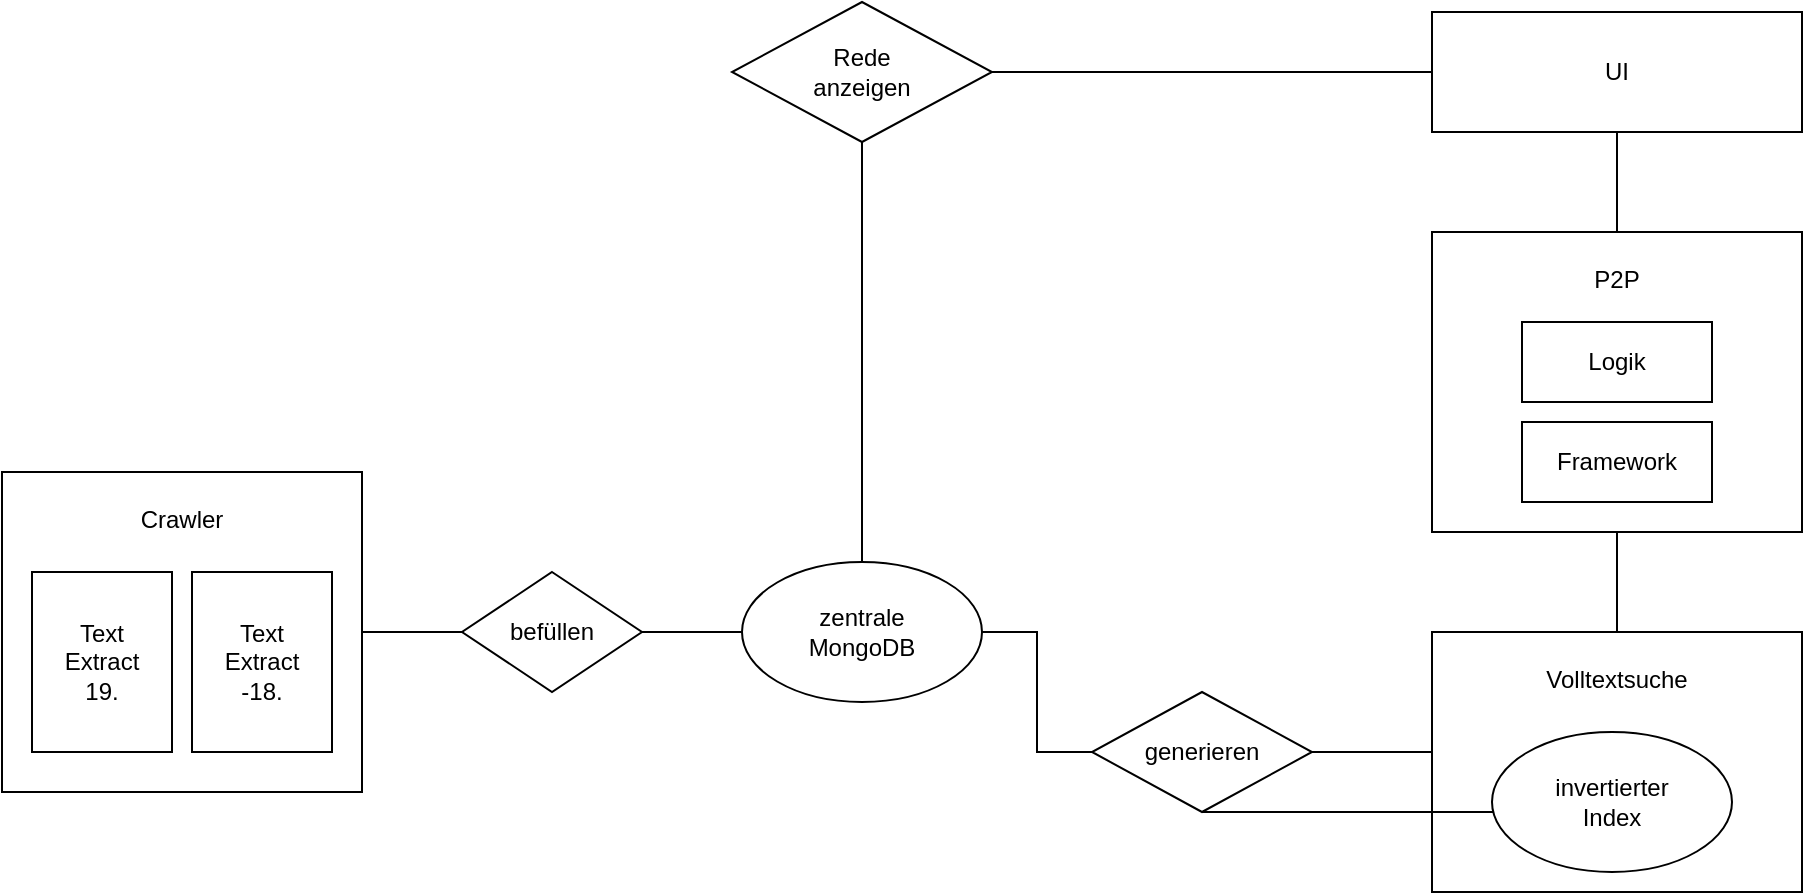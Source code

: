 <mxfile version="14.6.6" type="github">
  <diagram id="j65g3bB9W-utepuU1ne9" name="Page-1">
    <mxGraphModel dx="868" dy="506" grid="1" gridSize="10" guides="1" tooltips="1" connect="1" arrows="1" fold="1" page="1" pageScale="1" pageWidth="1600" pageHeight="900" math="0" shadow="0">
      <root>
        <mxCell id="0" />
        <mxCell id="1" parent="0" />
        <mxCell id="ISbuVDoknW63Z1Gn4mvO-11" value="" style="edgeStyle=orthogonalEdgeStyle;rounded=0;orthogonalLoop=1;jettySize=auto;html=1;endArrow=none;endFill=0;" edge="1" parent="1" source="ISbuVDoknW63Z1Gn4mvO-7" target="ISbuVDoknW63Z1Gn4mvO-10">
          <mxGeometry relative="1" as="geometry" />
        </mxCell>
        <mxCell id="ISbuVDoknW63Z1Gn4mvO-7" value="Crawler&lt;div style=&quot;text-align: justify&quot;&gt;&lt;/div&gt;" style="rounded=0;whiteSpace=wrap;html=1;verticalAlign=top;spacingTop=10;" vertex="1" parent="1">
          <mxGeometry x="210" y="390" width="180" height="160" as="geometry" />
        </mxCell>
        <mxCell id="ISbuVDoknW63Z1Gn4mvO-4" value="Text&lt;br&gt;Extract&lt;br&gt;19." style="rounded=0;whiteSpace=wrap;html=1;" vertex="1" parent="1">
          <mxGeometry x="225" y="440" width="70" height="90" as="geometry" />
        </mxCell>
        <mxCell id="ISbuVDoknW63Z1Gn4mvO-6" value="Text&lt;br&gt;Extract&lt;br&gt;-18." style="rounded=0;whiteSpace=wrap;html=1;" vertex="1" parent="1">
          <mxGeometry x="305" y="440" width="70" height="90" as="geometry" />
        </mxCell>
        <mxCell id="ISbuVDoknW63Z1Gn4mvO-12" value="" style="edgeStyle=orthogonalEdgeStyle;rounded=0;orthogonalLoop=1;jettySize=auto;html=1;endArrow=none;endFill=0;entryX=0;entryY=0.5;entryDx=0;entryDy=0;" edge="1" parent="1" source="ISbuVDoknW63Z1Gn4mvO-10" target="ISbuVDoknW63Z1Gn4mvO-16">
          <mxGeometry relative="1" as="geometry">
            <mxPoint x="580" y="470" as="targetPoint" />
          </mxGeometry>
        </mxCell>
        <mxCell id="ISbuVDoknW63Z1Gn4mvO-10" value="befüllen" style="rhombus;whiteSpace=wrap;html=1;" vertex="1" parent="1">
          <mxGeometry x="440" y="440" width="90" height="60" as="geometry" />
        </mxCell>
        <mxCell id="ISbuVDoknW63Z1Gn4mvO-14" style="edgeStyle=orthogonalEdgeStyle;rounded=0;orthogonalLoop=1;jettySize=auto;html=1;entryX=1;entryY=0.5;entryDx=0;entryDy=0;endArrow=none;endFill=0;" edge="1" parent="1" source="ISbuVDoknW63Z1Gn4mvO-13" target="ISbuVDoknW63Z1Gn4mvO-16">
          <mxGeometry relative="1" as="geometry">
            <mxPoint x="740" y="470" as="targetPoint" />
          </mxGeometry>
        </mxCell>
        <mxCell id="ISbuVDoknW63Z1Gn4mvO-18" value="" style="edgeStyle=orthogonalEdgeStyle;rounded=0;orthogonalLoop=1;jettySize=auto;html=1;endArrow=none;endFill=0;entryX=0;entryY=0.5;entryDx=0;entryDy=0;exitX=1;exitY=0.5;exitDx=0;exitDy=0;" edge="1" parent="1" source="ISbuVDoknW63Z1Gn4mvO-13" target="ISbuVDoknW63Z1Gn4mvO-15">
          <mxGeometry relative="1" as="geometry">
            <mxPoint x="890" y="530" as="sourcePoint" />
            <mxPoint x="925" y="530" as="targetPoint" />
            <Array as="points">
              <mxPoint x="980" y="530" />
              <mxPoint x="980" y="540" />
            </Array>
          </mxGeometry>
        </mxCell>
        <mxCell id="ISbuVDoknW63Z1Gn4mvO-13" value="generieren" style="rhombus;whiteSpace=wrap;html=1;" vertex="1" parent="1">
          <mxGeometry x="755" y="500" width="110" height="60" as="geometry" />
        </mxCell>
        <mxCell id="ISbuVDoknW63Z1Gn4mvO-32" style="edgeStyle=orthogonalEdgeStyle;rounded=0;orthogonalLoop=1;jettySize=auto;html=1;entryX=0.5;entryY=1;entryDx=0;entryDy=0;endArrow=none;endFill=0;" edge="1" parent="1" source="ISbuVDoknW63Z1Gn4mvO-15" target="ISbuVDoknW63Z1Gn4mvO-24">
          <mxGeometry relative="1" as="geometry" />
        </mxCell>
        <mxCell id="ISbuVDoknW63Z1Gn4mvO-15" value="Volltextsuche" style="rounded=0;whiteSpace=wrap;html=1;verticalAlign=top;spacingTop=10;" vertex="1" parent="1">
          <mxGeometry x="925" y="470" width="185" height="130" as="geometry" />
        </mxCell>
        <mxCell id="ISbuVDoknW63Z1Gn4mvO-16" value="zentrale&lt;br&gt;MongoDB" style="ellipse;whiteSpace=wrap;html=1;" vertex="1" parent="1">
          <mxGeometry x="580" y="435" width="120" height="70" as="geometry" />
        </mxCell>
        <mxCell id="ISbuVDoknW63Z1Gn4mvO-22" style="edgeStyle=orthogonalEdgeStyle;rounded=0;orthogonalLoop=1;jettySize=auto;html=1;entryX=0.5;entryY=1;entryDx=0;entryDy=0;endArrow=none;endFill=0;" edge="1" parent="1" source="ISbuVDoknW63Z1Gn4mvO-17" target="ISbuVDoknW63Z1Gn4mvO-13">
          <mxGeometry relative="1" as="geometry">
            <Array as="points">
              <mxPoint x="975" y="560" />
              <mxPoint x="975" y="560" />
            </Array>
          </mxGeometry>
        </mxCell>
        <mxCell id="ISbuVDoknW63Z1Gn4mvO-17" value="invertierter&lt;br&gt;Index" style="ellipse;whiteSpace=wrap;html=1;" vertex="1" parent="1">
          <mxGeometry x="955" y="520" width="120" height="70" as="geometry" />
        </mxCell>
        <mxCell id="ISbuVDoknW63Z1Gn4mvO-23" value="UI" style="rounded=0;whiteSpace=wrap;html=1;" vertex="1" parent="1">
          <mxGeometry x="925" y="160" width="185" height="60" as="geometry" />
        </mxCell>
        <mxCell id="ISbuVDoknW63Z1Gn4mvO-28" value="" style="edgeStyle=orthogonalEdgeStyle;rounded=0;orthogonalLoop=1;jettySize=auto;html=1;endArrow=none;endFill=0;" edge="1" parent="1" source="ISbuVDoknW63Z1Gn4mvO-24" target="ISbuVDoknW63Z1Gn4mvO-23">
          <mxGeometry relative="1" as="geometry" />
        </mxCell>
        <mxCell id="ISbuVDoknW63Z1Gn4mvO-24" value="P2P" style="rounded=0;whiteSpace=wrap;html=1;verticalAlign=top;spacingTop=10;" vertex="1" parent="1">
          <mxGeometry x="925" y="270" width="185" height="150" as="geometry" />
        </mxCell>
        <mxCell id="ISbuVDoknW63Z1Gn4mvO-25" value="Framework" style="rounded=0;whiteSpace=wrap;html=1;" vertex="1" parent="1">
          <mxGeometry x="970" y="365" width="95" height="40" as="geometry" />
        </mxCell>
        <mxCell id="ISbuVDoknW63Z1Gn4mvO-26" value="Logik" style="rounded=0;whiteSpace=wrap;html=1;" vertex="1" parent="1">
          <mxGeometry x="970" y="315" width="95" height="40" as="geometry" />
        </mxCell>
        <mxCell id="ISbuVDoknW63Z1Gn4mvO-35" style="edgeStyle=orthogonalEdgeStyle;rounded=0;orthogonalLoop=1;jettySize=auto;html=1;endArrow=none;endFill=0;" edge="1" parent="1" source="ISbuVDoknW63Z1Gn4mvO-34" target="ISbuVDoknW63Z1Gn4mvO-23">
          <mxGeometry relative="1" as="geometry" />
        </mxCell>
        <mxCell id="ISbuVDoknW63Z1Gn4mvO-36" style="edgeStyle=orthogonalEdgeStyle;rounded=0;orthogonalLoop=1;jettySize=auto;html=1;endArrow=none;endFill=0;" edge="1" parent="1" source="ISbuVDoknW63Z1Gn4mvO-34" target="ISbuVDoknW63Z1Gn4mvO-16">
          <mxGeometry relative="1" as="geometry" />
        </mxCell>
        <mxCell id="ISbuVDoknW63Z1Gn4mvO-34" value="Rede&lt;br&gt;anzeigen" style="rhombus;whiteSpace=wrap;html=1;" vertex="1" parent="1">
          <mxGeometry x="575" y="155" width="130" height="70" as="geometry" />
        </mxCell>
      </root>
    </mxGraphModel>
  </diagram>
</mxfile>
